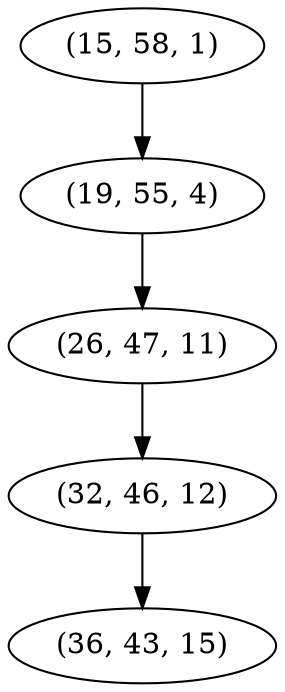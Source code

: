 digraph tree {
    "(15, 58, 1)";
    "(19, 55, 4)";
    "(26, 47, 11)";
    "(32, 46, 12)";
    "(36, 43, 15)";
    "(15, 58, 1)" -> "(19, 55, 4)";
    "(19, 55, 4)" -> "(26, 47, 11)";
    "(26, 47, 11)" -> "(32, 46, 12)";
    "(32, 46, 12)" -> "(36, 43, 15)";
}
